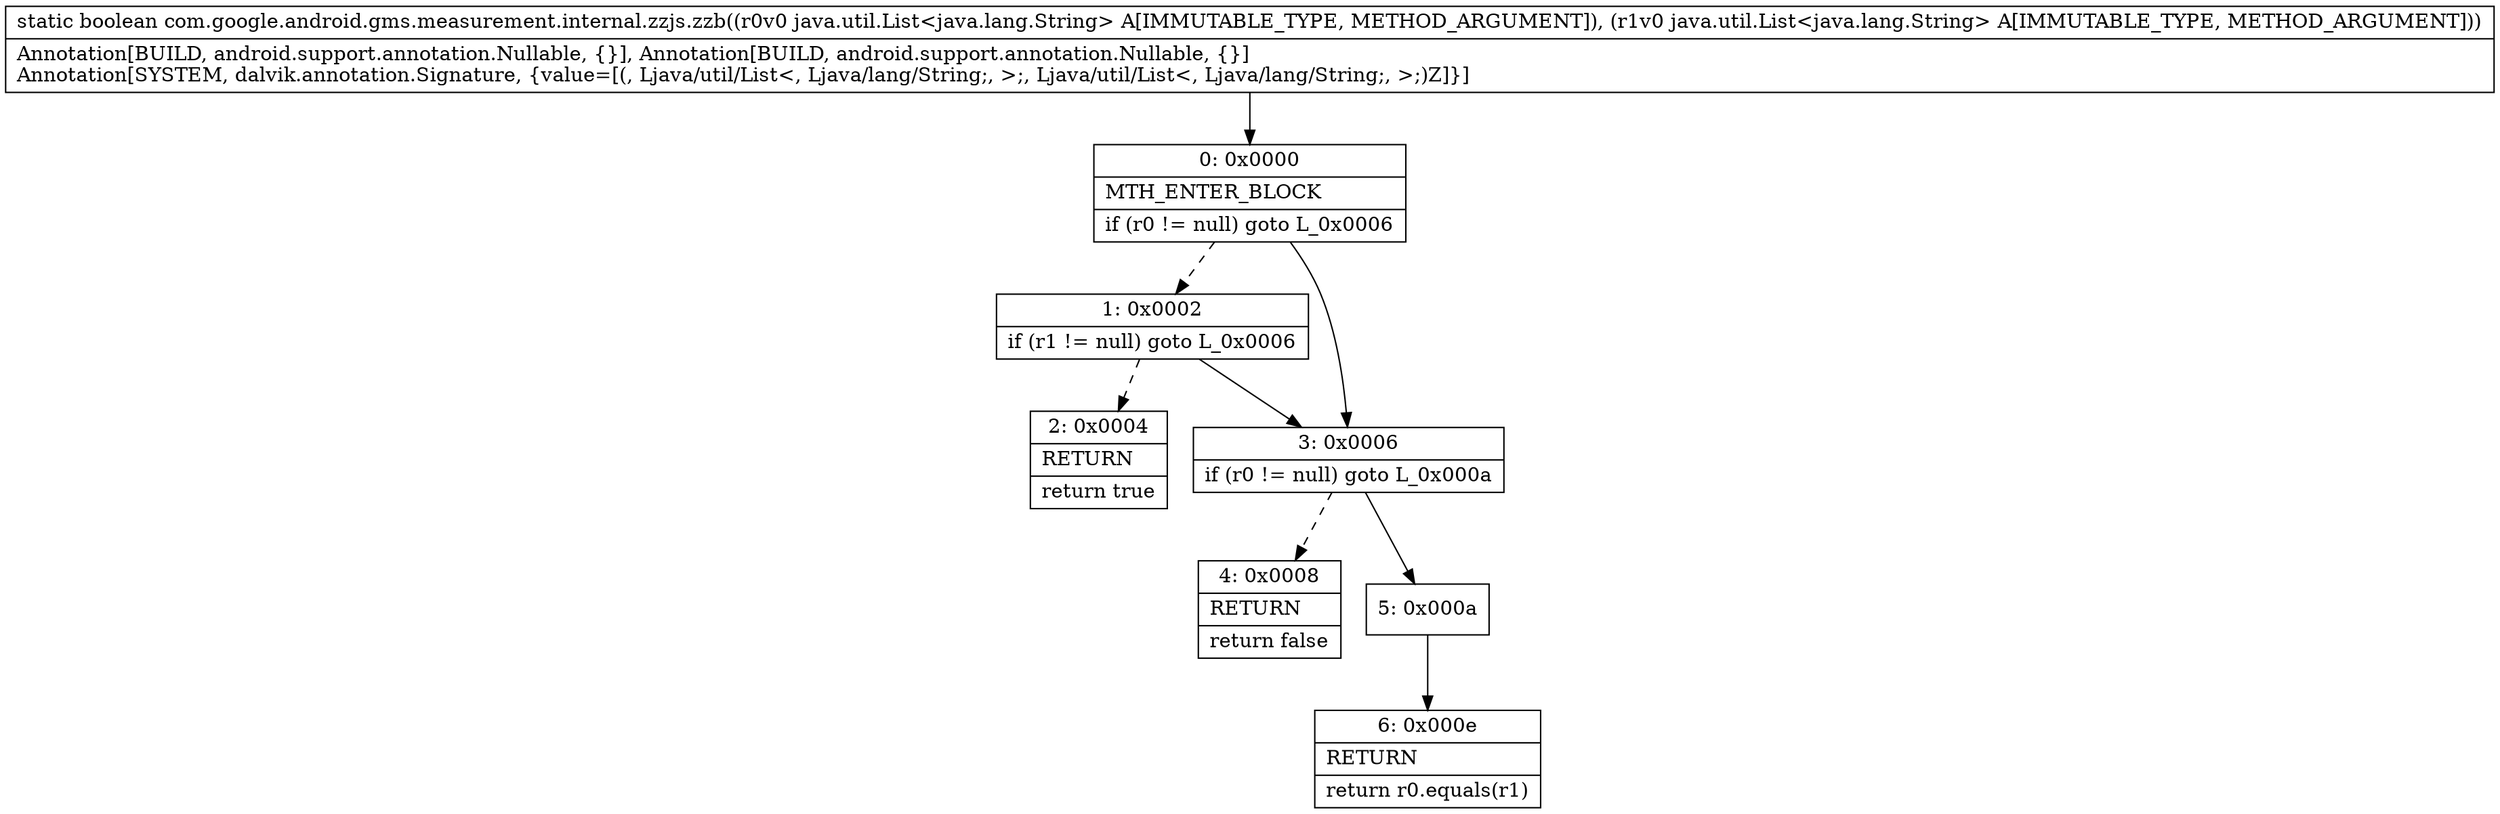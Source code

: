 digraph "CFG forcom.google.android.gms.measurement.internal.zzjs.zzb(Ljava\/util\/List;Ljava\/util\/List;)Z" {
Node_0 [shape=record,label="{0\:\ 0x0000|MTH_ENTER_BLOCK\l|if (r0 != null) goto L_0x0006\l}"];
Node_1 [shape=record,label="{1\:\ 0x0002|if (r1 != null) goto L_0x0006\l}"];
Node_2 [shape=record,label="{2\:\ 0x0004|RETURN\l|return true\l}"];
Node_3 [shape=record,label="{3\:\ 0x0006|if (r0 != null) goto L_0x000a\l}"];
Node_4 [shape=record,label="{4\:\ 0x0008|RETURN\l|return false\l}"];
Node_5 [shape=record,label="{5\:\ 0x000a}"];
Node_6 [shape=record,label="{6\:\ 0x000e|RETURN\l|return r0.equals(r1)\l}"];
MethodNode[shape=record,label="{static boolean com.google.android.gms.measurement.internal.zzjs.zzb((r0v0 java.util.List\<java.lang.String\> A[IMMUTABLE_TYPE, METHOD_ARGUMENT]), (r1v0 java.util.List\<java.lang.String\> A[IMMUTABLE_TYPE, METHOD_ARGUMENT]))  | Annotation[BUILD, android.support.annotation.Nullable, \{\}], Annotation[BUILD, android.support.annotation.Nullable, \{\}]\lAnnotation[SYSTEM, dalvik.annotation.Signature, \{value=[(, Ljava\/util\/List\<, Ljava\/lang\/String;, \>;, Ljava\/util\/List\<, Ljava\/lang\/String;, \>;)Z]\}]\l}"];
MethodNode -> Node_0;
Node_0 -> Node_1[style=dashed];
Node_0 -> Node_3;
Node_1 -> Node_2[style=dashed];
Node_1 -> Node_3;
Node_3 -> Node_4[style=dashed];
Node_3 -> Node_5;
Node_5 -> Node_6;
}

